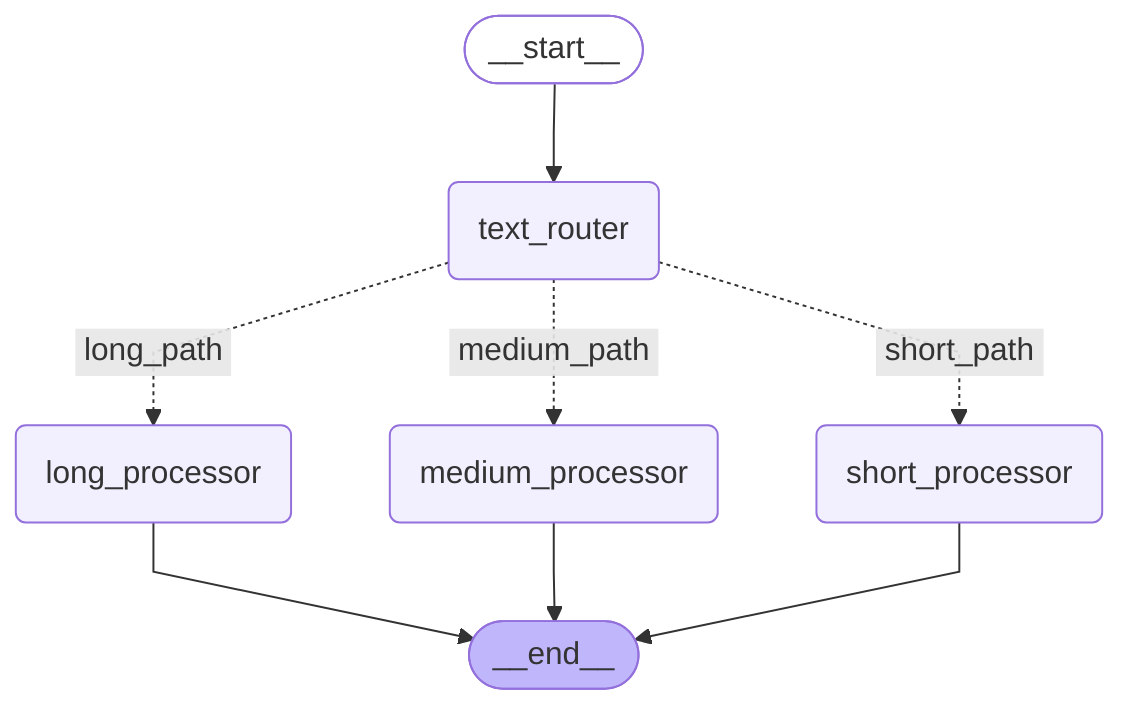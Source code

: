 ---
config:
  flowchart:
    curve: linear
---
graph TD;
	__start__([<p>__start__</p>]):::first
	short_processor(short_processor)
	medium_processor(medium_processor)
	long_processor(long_processor)
	text_router(text_router)
	__end__([<p>__end__</p>]):::last
	__start__ --> text_router;
	text_router -. &nbsp;long_path&nbsp; .-> long_processor;
	text_router -. &nbsp;medium_path&nbsp; .-> medium_processor;
	text_router -. &nbsp;short_path&nbsp; .-> short_processor;
	long_processor --> __end__;
	medium_processor --> __end__;
	short_processor --> __end__;
	classDef default fill:#f2f0ff,line-height:1.2
	classDef first fill-opacity:0
	classDef last fill:#bfb6fc